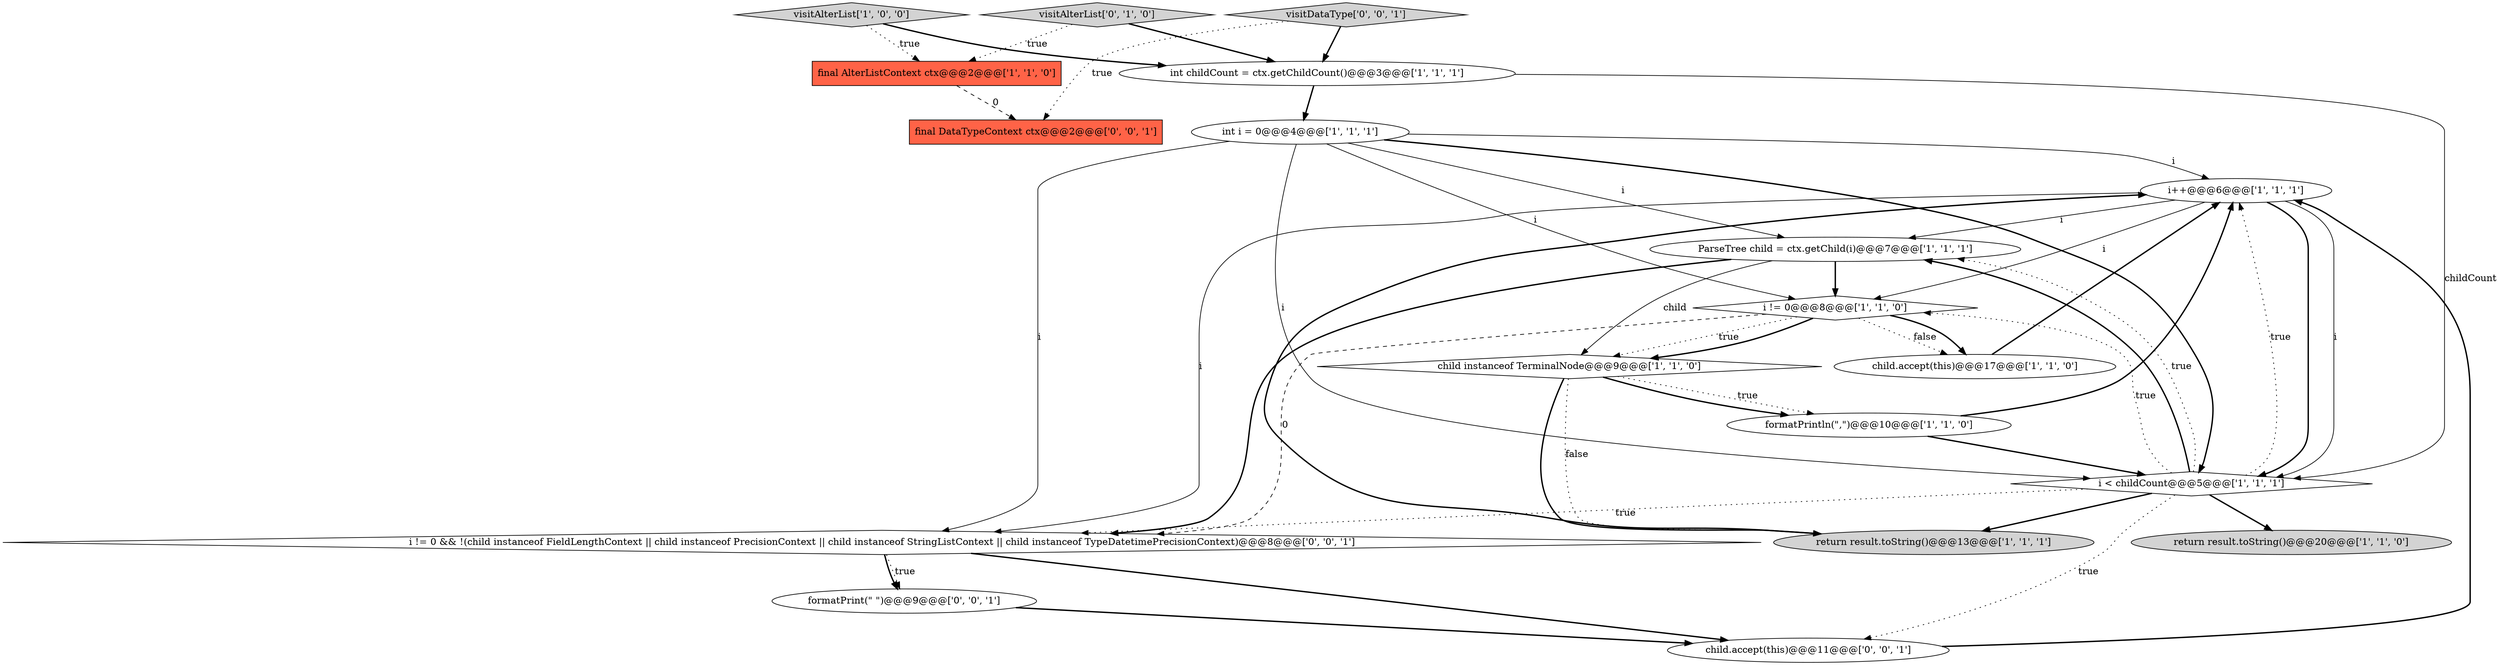 digraph {
0 [style = filled, label = "i++@@@6@@@['1', '1', '1']", fillcolor = white, shape = ellipse image = "AAA0AAABBB1BBB"];
3 [style = filled, label = "ParseTree child = ctx.getChild(i)@@@7@@@['1', '1', '1']", fillcolor = white, shape = ellipse image = "AAA0AAABBB1BBB"];
5 [style = filled, label = "formatPrintln(\",\")@@@10@@@['1', '1', '0']", fillcolor = white, shape = ellipse image = "AAA0AAABBB1BBB"];
1 [style = filled, label = "i != 0@@@8@@@['1', '1', '0']", fillcolor = white, shape = diamond image = "AAA0AAABBB1BBB"];
6 [style = filled, label = "child instanceof TerminalNode@@@9@@@['1', '1', '0']", fillcolor = white, shape = diamond image = "AAA0AAABBB1BBB"];
14 [style = filled, label = "i != 0 && !(child instanceof FieldLengthContext || child instanceof PrecisionContext || child instanceof StringListContext || child instanceof TypeDatetimePrecisionContext)@@@8@@@['0', '0', '1']", fillcolor = white, shape = diamond image = "AAA0AAABBB3BBB"];
15 [style = filled, label = "formatPrint(\" \")@@@9@@@['0', '0', '1']", fillcolor = white, shape = ellipse image = "AAA0AAABBB3BBB"];
7 [style = filled, label = "child.accept(this)@@@17@@@['1', '1', '0']", fillcolor = white, shape = ellipse image = "AAA0AAABBB1BBB"];
11 [style = filled, label = "int childCount = ctx.getChildCount()@@@3@@@['1', '1', '1']", fillcolor = white, shape = ellipse image = "AAA0AAABBB1BBB"];
10 [style = filled, label = "final AlterListContext ctx@@@2@@@['1', '1', '0']", fillcolor = tomato, shape = box image = "AAA0AAABBB1BBB"];
12 [style = filled, label = "int i = 0@@@4@@@['1', '1', '1']", fillcolor = white, shape = ellipse image = "AAA0AAABBB1BBB"];
17 [style = filled, label = "visitDataType['0', '0', '1']", fillcolor = lightgray, shape = diamond image = "AAA0AAABBB3BBB"];
9 [style = filled, label = "return result.toString()@@@20@@@['1', '1', '0']", fillcolor = lightgray, shape = ellipse image = "AAA0AAABBB1BBB"];
2 [style = filled, label = "return result.toString()@@@13@@@['1', '1', '1']", fillcolor = lightgray, shape = ellipse image = "AAA0AAABBB1BBB"];
13 [style = filled, label = "visitAlterList['0', '1', '0']", fillcolor = lightgray, shape = diamond image = "AAA0AAABBB2BBB"];
18 [style = filled, label = "final DataTypeContext ctx@@@2@@@['0', '0', '1']", fillcolor = tomato, shape = box image = "AAA0AAABBB3BBB"];
8 [style = filled, label = "i < childCount@@@5@@@['1', '1', '1']", fillcolor = white, shape = diamond image = "AAA0AAABBB1BBB"];
16 [style = filled, label = "child.accept(this)@@@11@@@['0', '0', '1']", fillcolor = white, shape = ellipse image = "AAA0AAABBB3BBB"];
4 [style = filled, label = "visitAlterList['1', '0', '0']", fillcolor = lightgray, shape = diamond image = "AAA0AAABBB1BBB"];
17->18 [style = dotted, label="true"];
3->14 [style = bold, label=""];
8->9 [style = bold, label=""];
11->12 [style = bold, label=""];
5->8 [style = bold, label=""];
8->16 [style = dotted, label="true"];
14->16 [style = bold, label=""];
10->18 [style = dashed, label="0"];
12->8 [style = solid, label="i"];
12->0 [style = solid, label="i"];
0->1 [style = solid, label="i"];
4->11 [style = bold, label=""];
4->10 [style = dotted, label="true"];
16->0 [style = bold, label=""];
1->14 [style = dashed, label="0"];
12->1 [style = solid, label="i"];
13->10 [style = dotted, label="true"];
0->8 [style = bold, label=""];
1->6 [style = dotted, label="true"];
11->8 [style = solid, label="childCount"];
1->6 [style = bold, label=""];
0->3 [style = solid, label="i"];
3->1 [style = bold, label=""];
6->2 [style = bold, label=""];
8->3 [style = bold, label=""];
0->8 [style = solid, label="i"];
3->6 [style = solid, label="child"];
6->5 [style = dotted, label="true"];
5->0 [style = bold, label=""];
13->11 [style = bold, label=""];
8->2 [style = bold, label=""];
14->15 [style = dotted, label="true"];
12->3 [style = solid, label="i"];
7->0 [style = bold, label=""];
0->14 [style = solid, label="i"];
15->16 [style = bold, label=""];
6->5 [style = bold, label=""];
17->11 [style = bold, label=""];
8->0 [style = dotted, label="true"];
8->14 [style = dotted, label="true"];
1->7 [style = dotted, label="false"];
2->0 [style = bold, label=""];
8->3 [style = dotted, label="true"];
6->2 [style = dotted, label="false"];
1->7 [style = bold, label=""];
14->15 [style = bold, label=""];
12->8 [style = bold, label=""];
8->1 [style = dotted, label="true"];
12->14 [style = solid, label="i"];
}
